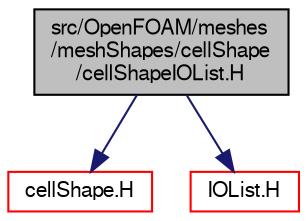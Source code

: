 digraph "src/OpenFOAM/meshes/meshShapes/cellShape/cellShapeIOList.H"
{
  bgcolor="transparent";
  edge [fontname="FreeSans",fontsize="10",labelfontname="FreeSans",labelfontsize="10"];
  node [fontname="FreeSans",fontsize="10",shape=record];
  Node0 [label="src/OpenFOAM/meshes\l/meshShapes/cellShape\l/cellShapeIOList.H",height=0.2,width=0.4,color="black", fillcolor="grey75", style="filled", fontcolor="black"];
  Node0 -> Node1 [color="midnightblue",fontsize="10",style="solid",fontname="FreeSans"];
  Node1 [label="cellShape.H",height=0.2,width=0.4,color="red",URL="$a11276.html"];
  Node0 -> Node152 [color="midnightblue",fontsize="10",style="solid",fontname="FreeSans"];
  Node152 [label="IOList.H",height=0.2,width=0.4,color="red",URL="$a09038.html"];
}
